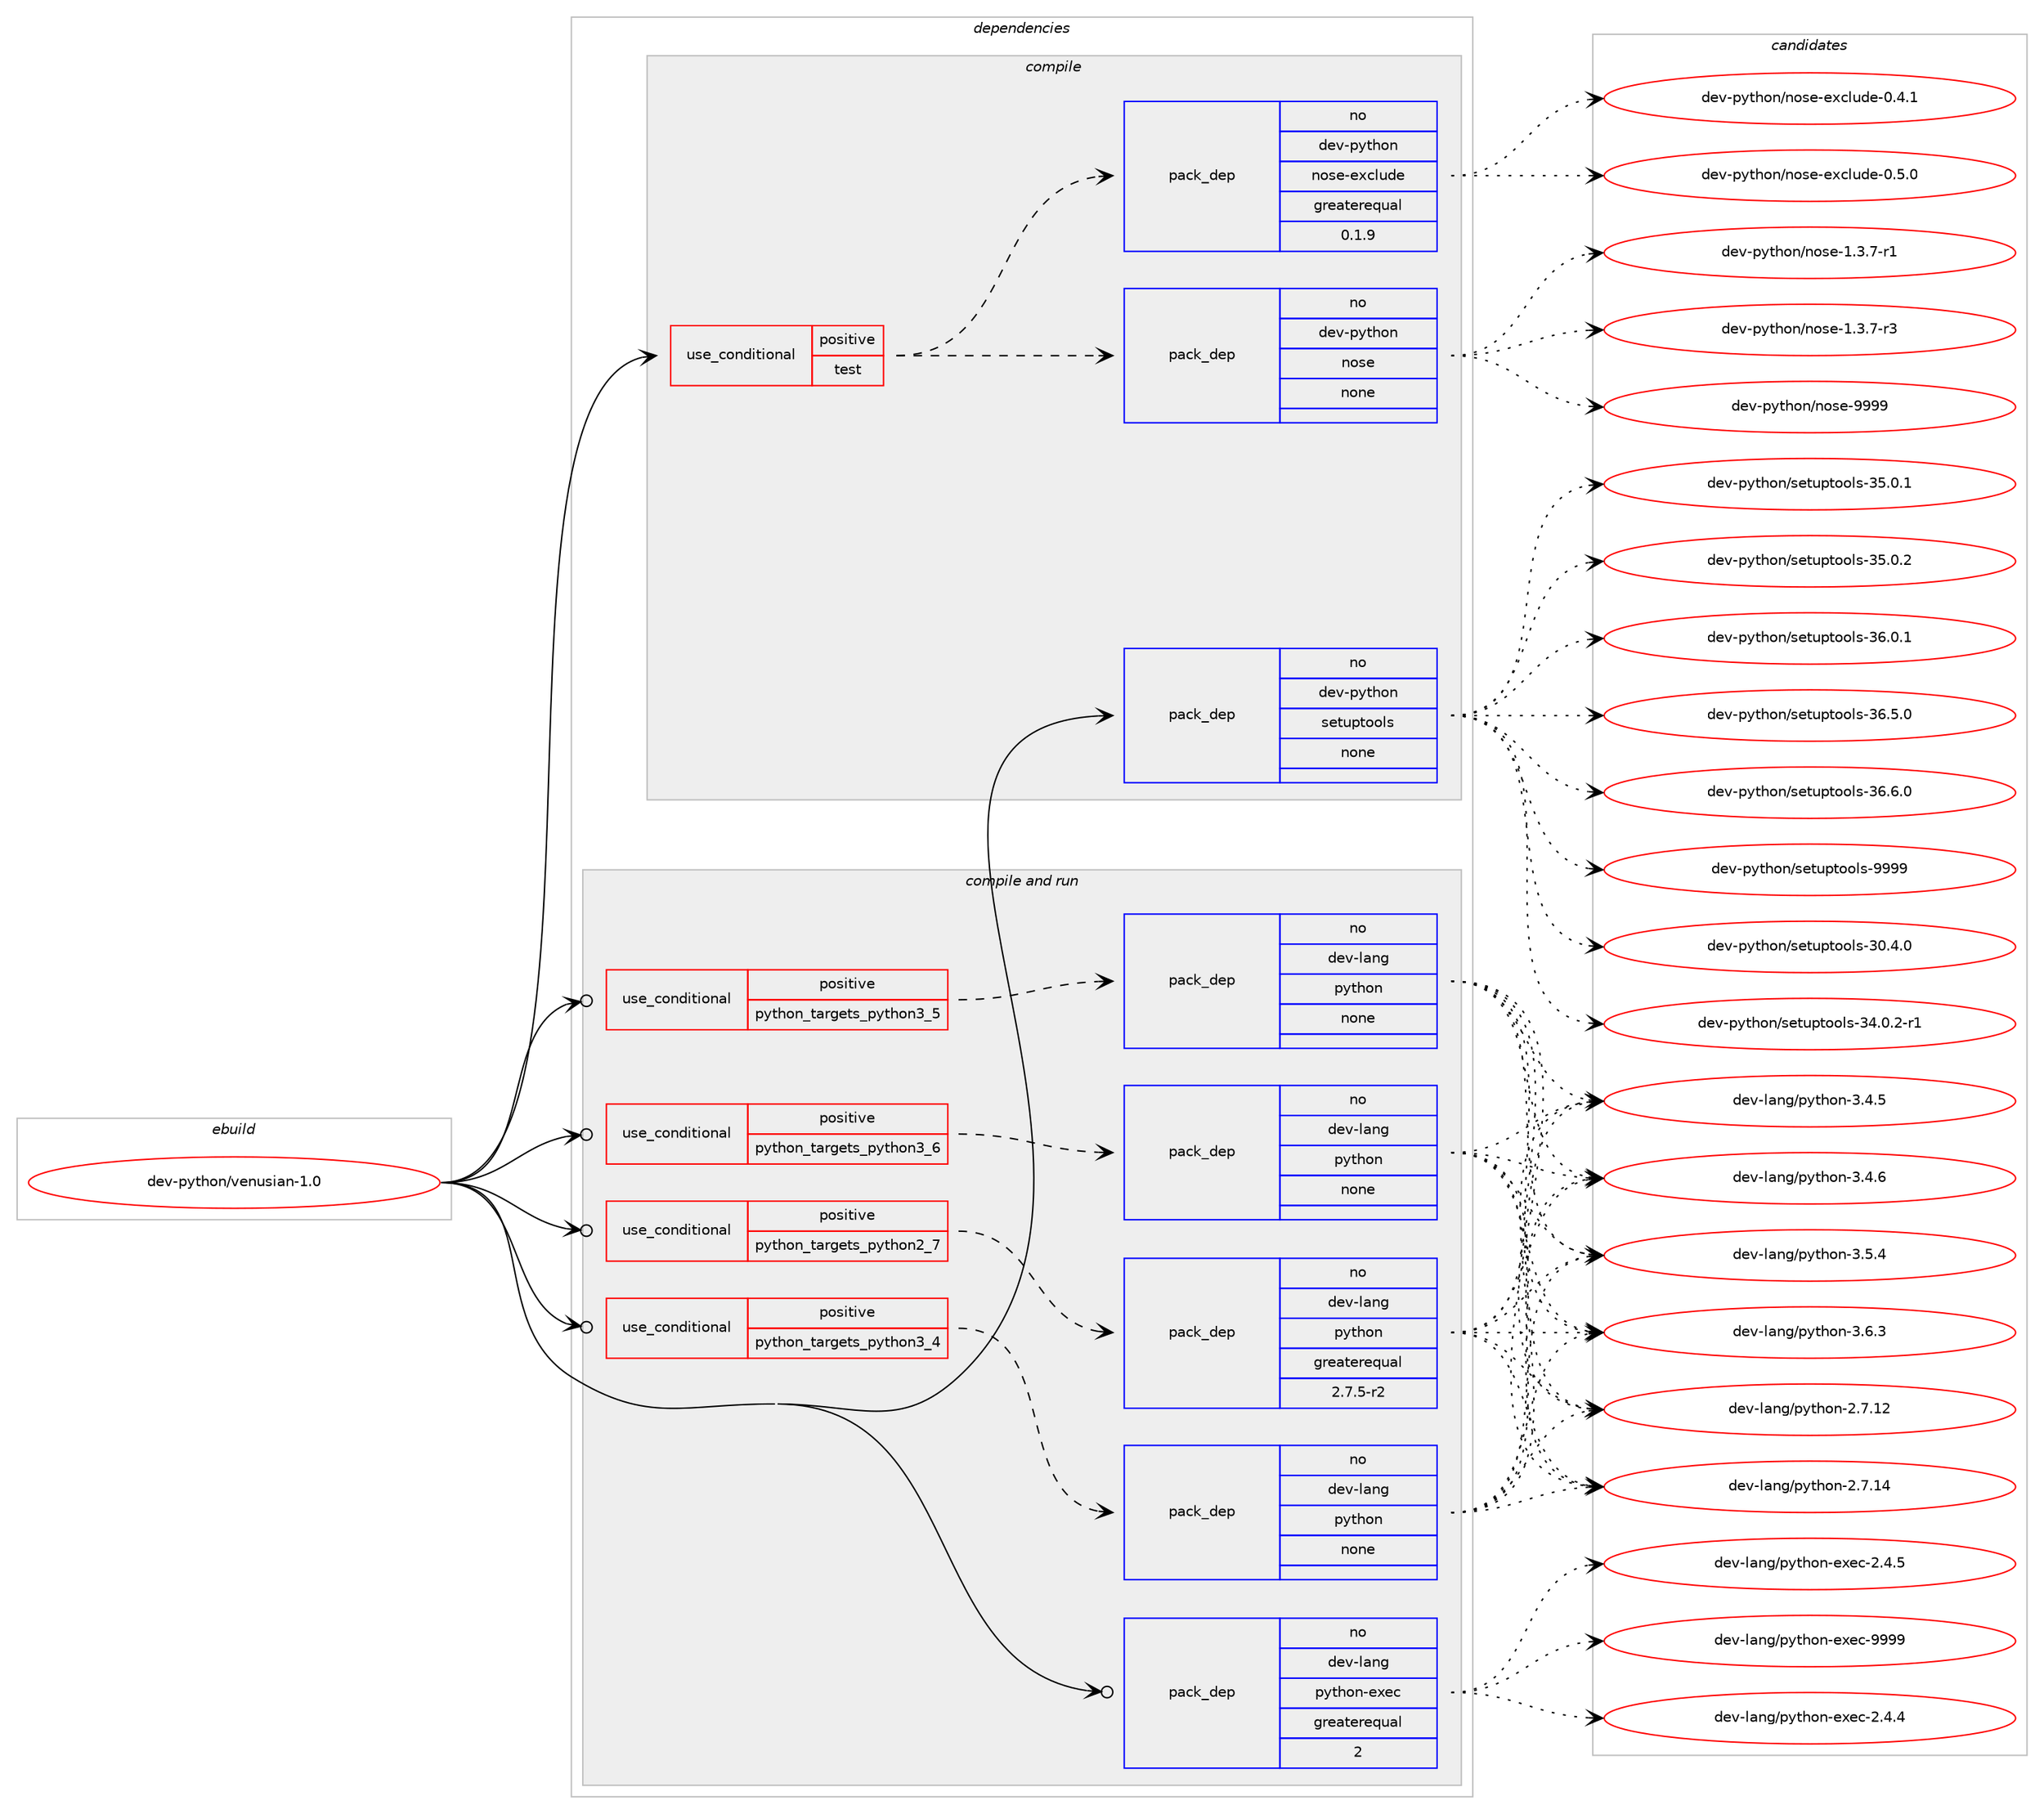 digraph prolog {

# *************
# Graph options
# *************

newrank=true;
concentrate=true;
compound=true;
graph [rankdir=LR,fontname=Helvetica,fontsize=10,ranksep=1.5];#, ranksep=2.5, nodesep=0.2];
edge  [arrowhead=vee];
node  [fontname=Helvetica,fontsize=10];

# **********
# The ebuild
# **********

subgraph cluster_leftcol {
color=gray;
rank=same;
label=<<i>ebuild</i>>;
id [label="dev-python/venusian-1.0", color=red, width=4, href="../dev-python/venusian-1.0.svg"];
}

# ****************
# The dependencies
# ****************

subgraph cluster_midcol {
color=gray;
label=<<i>dependencies</i>>;
subgraph cluster_compile {
fillcolor="#eeeeee";
style=filled;
label=<<i>compile</i>>;
subgraph cond43455 {
dependency192876 [label=<<TABLE BORDER="0" CELLBORDER="1" CELLSPACING="0" CELLPADDING="4"><TR><TD ROWSPAN="3" CELLPADDING="10">use_conditional</TD></TR><TR><TD>positive</TD></TR><TR><TD>test</TD></TR></TABLE>>, shape=none, color=red];
subgraph pack145460 {
dependency192877 [label=<<TABLE BORDER="0" CELLBORDER="1" CELLSPACING="0" CELLPADDING="4" WIDTH="220"><TR><TD ROWSPAN="6" CELLPADDING="30">pack_dep</TD></TR><TR><TD WIDTH="110">no</TD></TR><TR><TD>dev-python</TD></TR><TR><TD>nose</TD></TR><TR><TD>none</TD></TR><TR><TD></TD></TR></TABLE>>, shape=none, color=blue];
}
dependency192876:e -> dependency192877:w [weight=20,style="dashed",arrowhead="vee"];
subgraph pack145461 {
dependency192878 [label=<<TABLE BORDER="0" CELLBORDER="1" CELLSPACING="0" CELLPADDING="4" WIDTH="220"><TR><TD ROWSPAN="6" CELLPADDING="30">pack_dep</TD></TR><TR><TD WIDTH="110">no</TD></TR><TR><TD>dev-python</TD></TR><TR><TD>nose-exclude</TD></TR><TR><TD>greaterequal</TD></TR><TR><TD>0.1.9</TD></TR></TABLE>>, shape=none, color=blue];
}
dependency192876:e -> dependency192878:w [weight=20,style="dashed",arrowhead="vee"];
}
id:e -> dependency192876:w [weight=20,style="solid",arrowhead="vee"];
subgraph pack145462 {
dependency192879 [label=<<TABLE BORDER="0" CELLBORDER="1" CELLSPACING="0" CELLPADDING="4" WIDTH="220"><TR><TD ROWSPAN="6" CELLPADDING="30">pack_dep</TD></TR><TR><TD WIDTH="110">no</TD></TR><TR><TD>dev-python</TD></TR><TR><TD>setuptools</TD></TR><TR><TD>none</TD></TR><TR><TD></TD></TR></TABLE>>, shape=none, color=blue];
}
id:e -> dependency192879:w [weight=20,style="solid",arrowhead="vee"];
}
subgraph cluster_compileandrun {
fillcolor="#eeeeee";
style=filled;
label=<<i>compile and run</i>>;
subgraph cond43456 {
dependency192880 [label=<<TABLE BORDER="0" CELLBORDER="1" CELLSPACING="0" CELLPADDING="4"><TR><TD ROWSPAN="3" CELLPADDING="10">use_conditional</TD></TR><TR><TD>positive</TD></TR><TR><TD>python_targets_python2_7</TD></TR></TABLE>>, shape=none, color=red];
subgraph pack145463 {
dependency192881 [label=<<TABLE BORDER="0" CELLBORDER="1" CELLSPACING="0" CELLPADDING="4" WIDTH="220"><TR><TD ROWSPAN="6" CELLPADDING="30">pack_dep</TD></TR><TR><TD WIDTH="110">no</TD></TR><TR><TD>dev-lang</TD></TR><TR><TD>python</TD></TR><TR><TD>greaterequal</TD></TR><TR><TD>2.7.5-r2</TD></TR></TABLE>>, shape=none, color=blue];
}
dependency192880:e -> dependency192881:w [weight=20,style="dashed",arrowhead="vee"];
}
id:e -> dependency192880:w [weight=20,style="solid",arrowhead="odotvee"];
subgraph cond43457 {
dependency192882 [label=<<TABLE BORDER="0" CELLBORDER="1" CELLSPACING="0" CELLPADDING="4"><TR><TD ROWSPAN="3" CELLPADDING="10">use_conditional</TD></TR><TR><TD>positive</TD></TR><TR><TD>python_targets_python3_4</TD></TR></TABLE>>, shape=none, color=red];
subgraph pack145464 {
dependency192883 [label=<<TABLE BORDER="0" CELLBORDER="1" CELLSPACING="0" CELLPADDING="4" WIDTH="220"><TR><TD ROWSPAN="6" CELLPADDING="30">pack_dep</TD></TR><TR><TD WIDTH="110">no</TD></TR><TR><TD>dev-lang</TD></TR><TR><TD>python</TD></TR><TR><TD>none</TD></TR><TR><TD></TD></TR></TABLE>>, shape=none, color=blue];
}
dependency192882:e -> dependency192883:w [weight=20,style="dashed",arrowhead="vee"];
}
id:e -> dependency192882:w [weight=20,style="solid",arrowhead="odotvee"];
subgraph cond43458 {
dependency192884 [label=<<TABLE BORDER="0" CELLBORDER="1" CELLSPACING="0" CELLPADDING="4"><TR><TD ROWSPAN="3" CELLPADDING="10">use_conditional</TD></TR><TR><TD>positive</TD></TR><TR><TD>python_targets_python3_5</TD></TR></TABLE>>, shape=none, color=red];
subgraph pack145465 {
dependency192885 [label=<<TABLE BORDER="0" CELLBORDER="1" CELLSPACING="0" CELLPADDING="4" WIDTH="220"><TR><TD ROWSPAN="6" CELLPADDING="30">pack_dep</TD></TR><TR><TD WIDTH="110">no</TD></TR><TR><TD>dev-lang</TD></TR><TR><TD>python</TD></TR><TR><TD>none</TD></TR><TR><TD></TD></TR></TABLE>>, shape=none, color=blue];
}
dependency192884:e -> dependency192885:w [weight=20,style="dashed",arrowhead="vee"];
}
id:e -> dependency192884:w [weight=20,style="solid",arrowhead="odotvee"];
subgraph cond43459 {
dependency192886 [label=<<TABLE BORDER="0" CELLBORDER="1" CELLSPACING="0" CELLPADDING="4"><TR><TD ROWSPAN="3" CELLPADDING="10">use_conditional</TD></TR><TR><TD>positive</TD></TR><TR><TD>python_targets_python3_6</TD></TR></TABLE>>, shape=none, color=red];
subgraph pack145466 {
dependency192887 [label=<<TABLE BORDER="0" CELLBORDER="1" CELLSPACING="0" CELLPADDING="4" WIDTH="220"><TR><TD ROWSPAN="6" CELLPADDING="30">pack_dep</TD></TR><TR><TD WIDTH="110">no</TD></TR><TR><TD>dev-lang</TD></TR><TR><TD>python</TD></TR><TR><TD>none</TD></TR><TR><TD></TD></TR></TABLE>>, shape=none, color=blue];
}
dependency192886:e -> dependency192887:w [weight=20,style="dashed",arrowhead="vee"];
}
id:e -> dependency192886:w [weight=20,style="solid",arrowhead="odotvee"];
subgraph pack145467 {
dependency192888 [label=<<TABLE BORDER="0" CELLBORDER="1" CELLSPACING="0" CELLPADDING="4" WIDTH="220"><TR><TD ROWSPAN="6" CELLPADDING="30">pack_dep</TD></TR><TR><TD WIDTH="110">no</TD></TR><TR><TD>dev-lang</TD></TR><TR><TD>python-exec</TD></TR><TR><TD>greaterequal</TD></TR><TR><TD>2</TD></TR></TABLE>>, shape=none, color=blue];
}
id:e -> dependency192888:w [weight=20,style="solid",arrowhead="odotvee"];
}
subgraph cluster_run {
fillcolor="#eeeeee";
style=filled;
label=<<i>run</i>>;
}
}

# **************
# The candidates
# **************

subgraph cluster_choices {
rank=same;
color=gray;
label=<<i>candidates</i>>;

subgraph choice145460 {
color=black;
nodesep=1;
choice10010111845112121116104111110471101111151014549465146554511449 [label="dev-python/nose-1.3.7-r1", color=red, width=4,href="../dev-python/nose-1.3.7-r1.svg"];
choice10010111845112121116104111110471101111151014549465146554511451 [label="dev-python/nose-1.3.7-r3", color=red, width=4,href="../dev-python/nose-1.3.7-r3.svg"];
choice10010111845112121116104111110471101111151014557575757 [label="dev-python/nose-9999", color=red, width=4,href="../dev-python/nose-9999.svg"];
dependency192877:e -> choice10010111845112121116104111110471101111151014549465146554511449:w [style=dotted,weight="100"];
dependency192877:e -> choice10010111845112121116104111110471101111151014549465146554511451:w [style=dotted,weight="100"];
dependency192877:e -> choice10010111845112121116104111110471101111151014557575757:w [style=dotted,weight="100"];
}
subgraph choice145461 {
color=black;
nodesep=1;
choice10010111845112121116104111110471101111151014510112099108117100101454846524649 [label="dev-python/nose-exclude-0.4.1", color=red, width=4,href="../dev-python/nose-exclude-0.4.1.svg"];
choice10010111845112121116104111110471101111151014510112099108117100101454846534648 [label="dev-python/nose-exclude-0.5.0", color=red, width=4,href="../dev-python/nose-exclude-0.5.0.svg"];
dependency192878:e -> choice10010111845112121116104111110471101111151014510112099108117100101454846524649:w [style=dotted,weight="100"];
dependency192878:e -> choice10010111845112121116104111110471101111151014510112099108117100101454846534648:w [style=dotted,weight="100"];
}
subgraph choice145462 {
color=black;
nodesep=1;
choice100101118451121211161041111104711510111611711211611111110811545514846524648 [label="dev-python/setuptools-30.4.0", color=red, width=4,href="../dev-python/setuptools-30.4.0.svg"];
choice1001011184511212111610411111047115101116117112116111111108115455152464846504511449 [label="dev-python/setuptools-34.0.2-r1", color=red, width=4,href="../dev-python/setuptools-34.0.2-r1.svg"];
choice100101118451121211161041111104711510111611711211611111110811545515346484649 [label="dev-python/setuptools-35.0.1", color=red, width=4,href="../dev-python/setuptools-35.0.1.svg"];
choice100101118451121211161041111104711510111611711211611111110811545515346484650 [label="dev-python/setuptools-35.0.2", color=red, width=4,href="../dev-python/setuptools-35.0.2.svg"];
choice100101118451121211161041111104711510111611711211611111110811545515446484649 [label="dev-python/setuptools-36.0.1", color=red, width=4,href="../dev-python/setuptools-36.0.1.svg"];
choice100101118451121211161041111104711510111611711211611111110811545515446534648 [label="dev-python/setuptools-36.5.0", color=red, width=4,href="../dev-python/setuptools-36.5.0.svg"];
choice100101118451121211161041111104711510111611711211611111110811545515446544648 [label="dev-python/setuptools-36.6.0", color=red, width=4,href="../dev-python/setuptools-36.6.0.svg"];
choice10010111845112121116104111110471151011161171121161111111081154557575757 [label="dev-python/setuptools-9999", color=red, width=4,href="../dev-python/setuptools-9999.svg"];
dependency192879:e -> choice100101118451121211161041111104711510111611711211611111110811545514846524648:w [style=dotted,weight="100"];
dependency192879:e -> choice1001011184511212111610411111047115101116117112116111111108115455152464846504511449:w [style=dotted,weight="100"];
dependency192879:e -> choice100101118451121211161041111104711510111611711211611111110811545515346484649:w [style=dotted,weight="100"];
dependency192879:e -> choice100101118451121211161041111104711510111611711211611111110811545515346484650:w [style=dotted,weight="100"];
dependency192879:e -> choice100101118451121211161041111104711510111611711211611111110811545515446484649:w [style=dotted,weight="100"];
dependency192879:e -> choice100101118451121211161041111104711510111611711211611111110811545515446534648:w [style=dotted,weight="100"];
dependency192879:e -> choice100101118451121211161041111104711510111611711211611111110811545515446544648:w [style=dotted,weight="100"];
dependency192879:e -> choice10010111845112121116104111110471151011161171121161111111081154557575757:w [style=dotted,weight="100"];
}
subgraph choice145463 {
color=black;
nodesep=1;
choice10010111845108971101034711212111610411111045504655464950 [label="dev-lang/python-2.7.12", color=red, width=4,href="../dev-lang/python-2.7.12.svg"];
choice10010111845108971101034711212111610411111045504655464952 [label="dev-lang/python-2.7.14", color=red, width=4,href="../dev-lang/python-2.7.14.svg"];
choice100101118451089711010347112121116104111110455146524653 [label="dev-lang/python-3.4.5", color=red, width=4,href="../dev-lang/python-3.4.5.svg"];
choice100101118451089711010347112121116104111110455146524654 [label="dev-lang/python-3.4.6", color=red, width=4,href="../dev-lang/python-3.4.6.svg"];
choice100101118451089711010347112121116104111110455146534652 [label="dev-lang/python-3.5.4", color=red, width=4,href="../dev-lang/python-3.5.4.svg"];
choice100101118451089711010347112121116104111110455146544651 [label="dev-lang/python-3.6.3", color=red, width=4,href="../dev-lang/python-3.6.3.svg"];
dependency192881:e -> choice10010111845108971101034711212111610411111045504655464950:w [style=dotted,weight="100"];
dependency192881:e -> choice10010111845108971101034711212111610411111045504655464952:w [style=dotted,weight="100"];
dependency192881:e -> choice100101118451089711010347112121116104111110455146524653:w [style=dotted,weight="100"];
dependency192881:e -> choice100101118451089711010347112121116104111110455146524654:w [style=dotted,weight="100"];
dependency192881:e -> choice100101118451089711010347112121116104111110455146534652:w [style=dotted,weight="100"];
dependency192881:e -> choice100101118451089711010347112121116104111110455146544651:w [style=dotted,weight="100"];
}
subgraph choice145464 {
color=black;
nodesep=1;
choice10010111845108971101034711212111610411111045504655464950 [label="dev-lang/python-2.7.12", color=red, width=4,href="../dev-lang/python-2.7.12.svg"];
choice10010111845108971101034711212111610411111045504655464952 [label="dev-lang/python-2.7.14", color=red, width=4,href="../dev-lang/python-2.7.14.svg"];
choice100101118451089711010347112121116104111110455146524653 [label="dev-lang/python-3.4.5", color=red, width=4,href="../dev-lang/python-3.4.5.svg"];
choice100101118451089711010347112121116104111110455146524654 [label="dev-lang/python-3.4.6", color=red, width=4,href="../dev-lang/python-3.4.6.svg"];
choice100101118451089711010347112121116104111110455146534652 [label="dev-lang/python-3.5.4", color=red, width=4,href="../dev-lang/python-3.5.4.svg"];
choice100101118451089711010347112121116104111110455146544651 [label="dev-lang/python-3.6.3", color=red, width=4,href="../dev-lang/python-3.6.3.svg"];
dependency192883:e -> choice10010111845108971101034711212111610411111045504655464950:w [style=dotted,weight="100"];
dependency192883:e -> choice10010111845108971101034711212111610411111045504655464952:w [style=dotted,weight="100"];
dependency192883:e -> choice100101118451089711010347112121116104111110455146524653:w [style=dotted,weight="100"];
dependency192883:e -> choice100101118451089711010347112121116104111110455146524654:w [style=dotted,weight="100"];
dependency192883:e -> choice100101118451089711010347112121116104111110455146534652:w [style=dotted,weight="100"];
dependency192883:e -> choice100101118451089711010347112121116104111110455146544651:w [style=dotted,weight="100"];
}
subgraph choice145465 {
color=black;
nodesep=1;
choice10010111845108971101034711212111610411111045504655464950 [label="dev-lang/python-2.7.12", color=red, width=4,href="../dev-lang/python-2.7.12.svg"];
choice10010111845108971101034711212111610411111045504655464952 [label="dev-lang/python-2.7.14", color=red, width=4,href="../dev-lang/python-2.7.14.svg"];
choice100101118451089711010347112121116104111110455146524653 [label="dev-lang/python-3.4.5", color=red, width=4,href="../dev-lang/python-3.4.5.svg"];
choice100101118451089711010347112121116104111110455146524654 [label="dev-lang/python-3.4.6", color=red, width=4,href="../dev-lang/python-3.4.6.svg"];
choice100101118451089711010347112121116104111110455146534652 [label="dev-lang/python-3.5.4", color=red, width=4,href="../dev-lang/python-3.5.4.svg"];
choice100101118451089711010347112121116104111110455146544651 [label="dev-lang/python-3.6.3", color=red, width=4,href="../dev-lang/python-3.6.3.svg"];
dependency192885:e -> choice10010111845108971101034711212111610411111045504655464950:w [style=dotted,weight="100"];
dependency192885:e -> choice10010111845108971101034711212111610411111045504655464952:w [style=dotted,weight="100"];
dependency192885:e -> choice100101118451089711010347112121116104111110455146524653:w [style=dotted,weight="100"];
dependency192885:e -> choice100101118451089711010347112121116104111110455146524654:w [style=dotted,weight="100"];
dependency192885:e -> choice100101118451089711010347112121116104111110455146534652:w [style=dotted,weight="100"];
dependency192885:e -> choice100101118451089711010347112121116104111110455146544651:w [style=dotted,weight="100"];
}
subgraph choice145466 {
color=black;
nodesep=1;
choice10010111845108971101034711212111610411111045504655464950 [label="dev-lang/python-2.7.12", color=red, width=4,href="../dev-lang/python-2.7.12.svg"];
choice10010111845108971101034711212111610411111045504655464952 [label="dev-lang/python-2.7.14", color=red, width=4,href="../dev-lang/python-2.7.14.svg"];
choice100101118451089711010347112121116104111110455146524653 [label="dev-lang/python-3.4.5", color=red, width=4,href="../dev-lang/python-3.4.5.svg"];
choice100101118451089711010347112121116104111110455146524654 [label="dev-lang/python-3.4.6", color=red, width=4,href="../dev-lang/python-3.4.6.svg"];
choice100101118451089711010347112121116104111110455146534652 [label="dev-lang/python-3.5.4", color=red, width=4,href="../dev-lang/python-3.5.4.svg"];
choice100101118451089711010347112121116104111110455146544651 [label="dev-lang/python-3.6.3", color=red, width=4,href="../dev-lang/python-3.6.3.svg"];
dependency192887:e -> choice10010111845108971101034711212111610411111045504655464950:w [style=dotted,weight="100"];
dependency192887:e -> choice10010111845108971101034711212111610411111045504655464952:w [style=dotted,weight="100"];
dependency192887:e -> choice100101118451089711010347112121116104111110455146524653:w [style=dotted,weight="100"];
dependency192887:e -> choice100101118451089711010347112121116104111110455146524654:w [style=dotted,weight="100"];
dependency192887:e -> choice100101118451089711010347112121116104111110455146534652:w [style=dotted,weight="100"];
dependency192887:e -> choice100101118451089711010347112121116104111110455146544651:w [style=dotted,weight="100"];
}
subgraph choice145467 {
color=black;
nodesep=1;
choice1001011184510897110103471121211161041111104510112010199455046524652 [label="dev-lang/python-exec-2.4.4", color=red, width=4,href="../dev-lang/python-exec-2.4.4.svg"];
choice1001011184510897110103471121211161041111104510112010199455046524653 [label="dev-lang/python-exec-2.4.5", color=red, width=4,href="../dev-lang/python-exec-2.4.5.svg"];
choice10010111845108971101034711212111610411111045101120101994557575757 [label="dev-lang/python-exec-9999", color=red, width=4,href="../dev-lang/python-exec-9999.svg"];
dependency192888:e -> choice1001011184510897110103471121211161041111104510112010199455046524652:w [style=dotted,weight="100"];
dependency192888:e -> choice1001011184510897110103471121211161041111104510112010199455046524653:w [style=dotted,weight="100"];
dependency192888:e -> choice10010111845108971101034711212111610411111045101120101994557575757:w [style=dotted,weight="100"];
}
}

}
